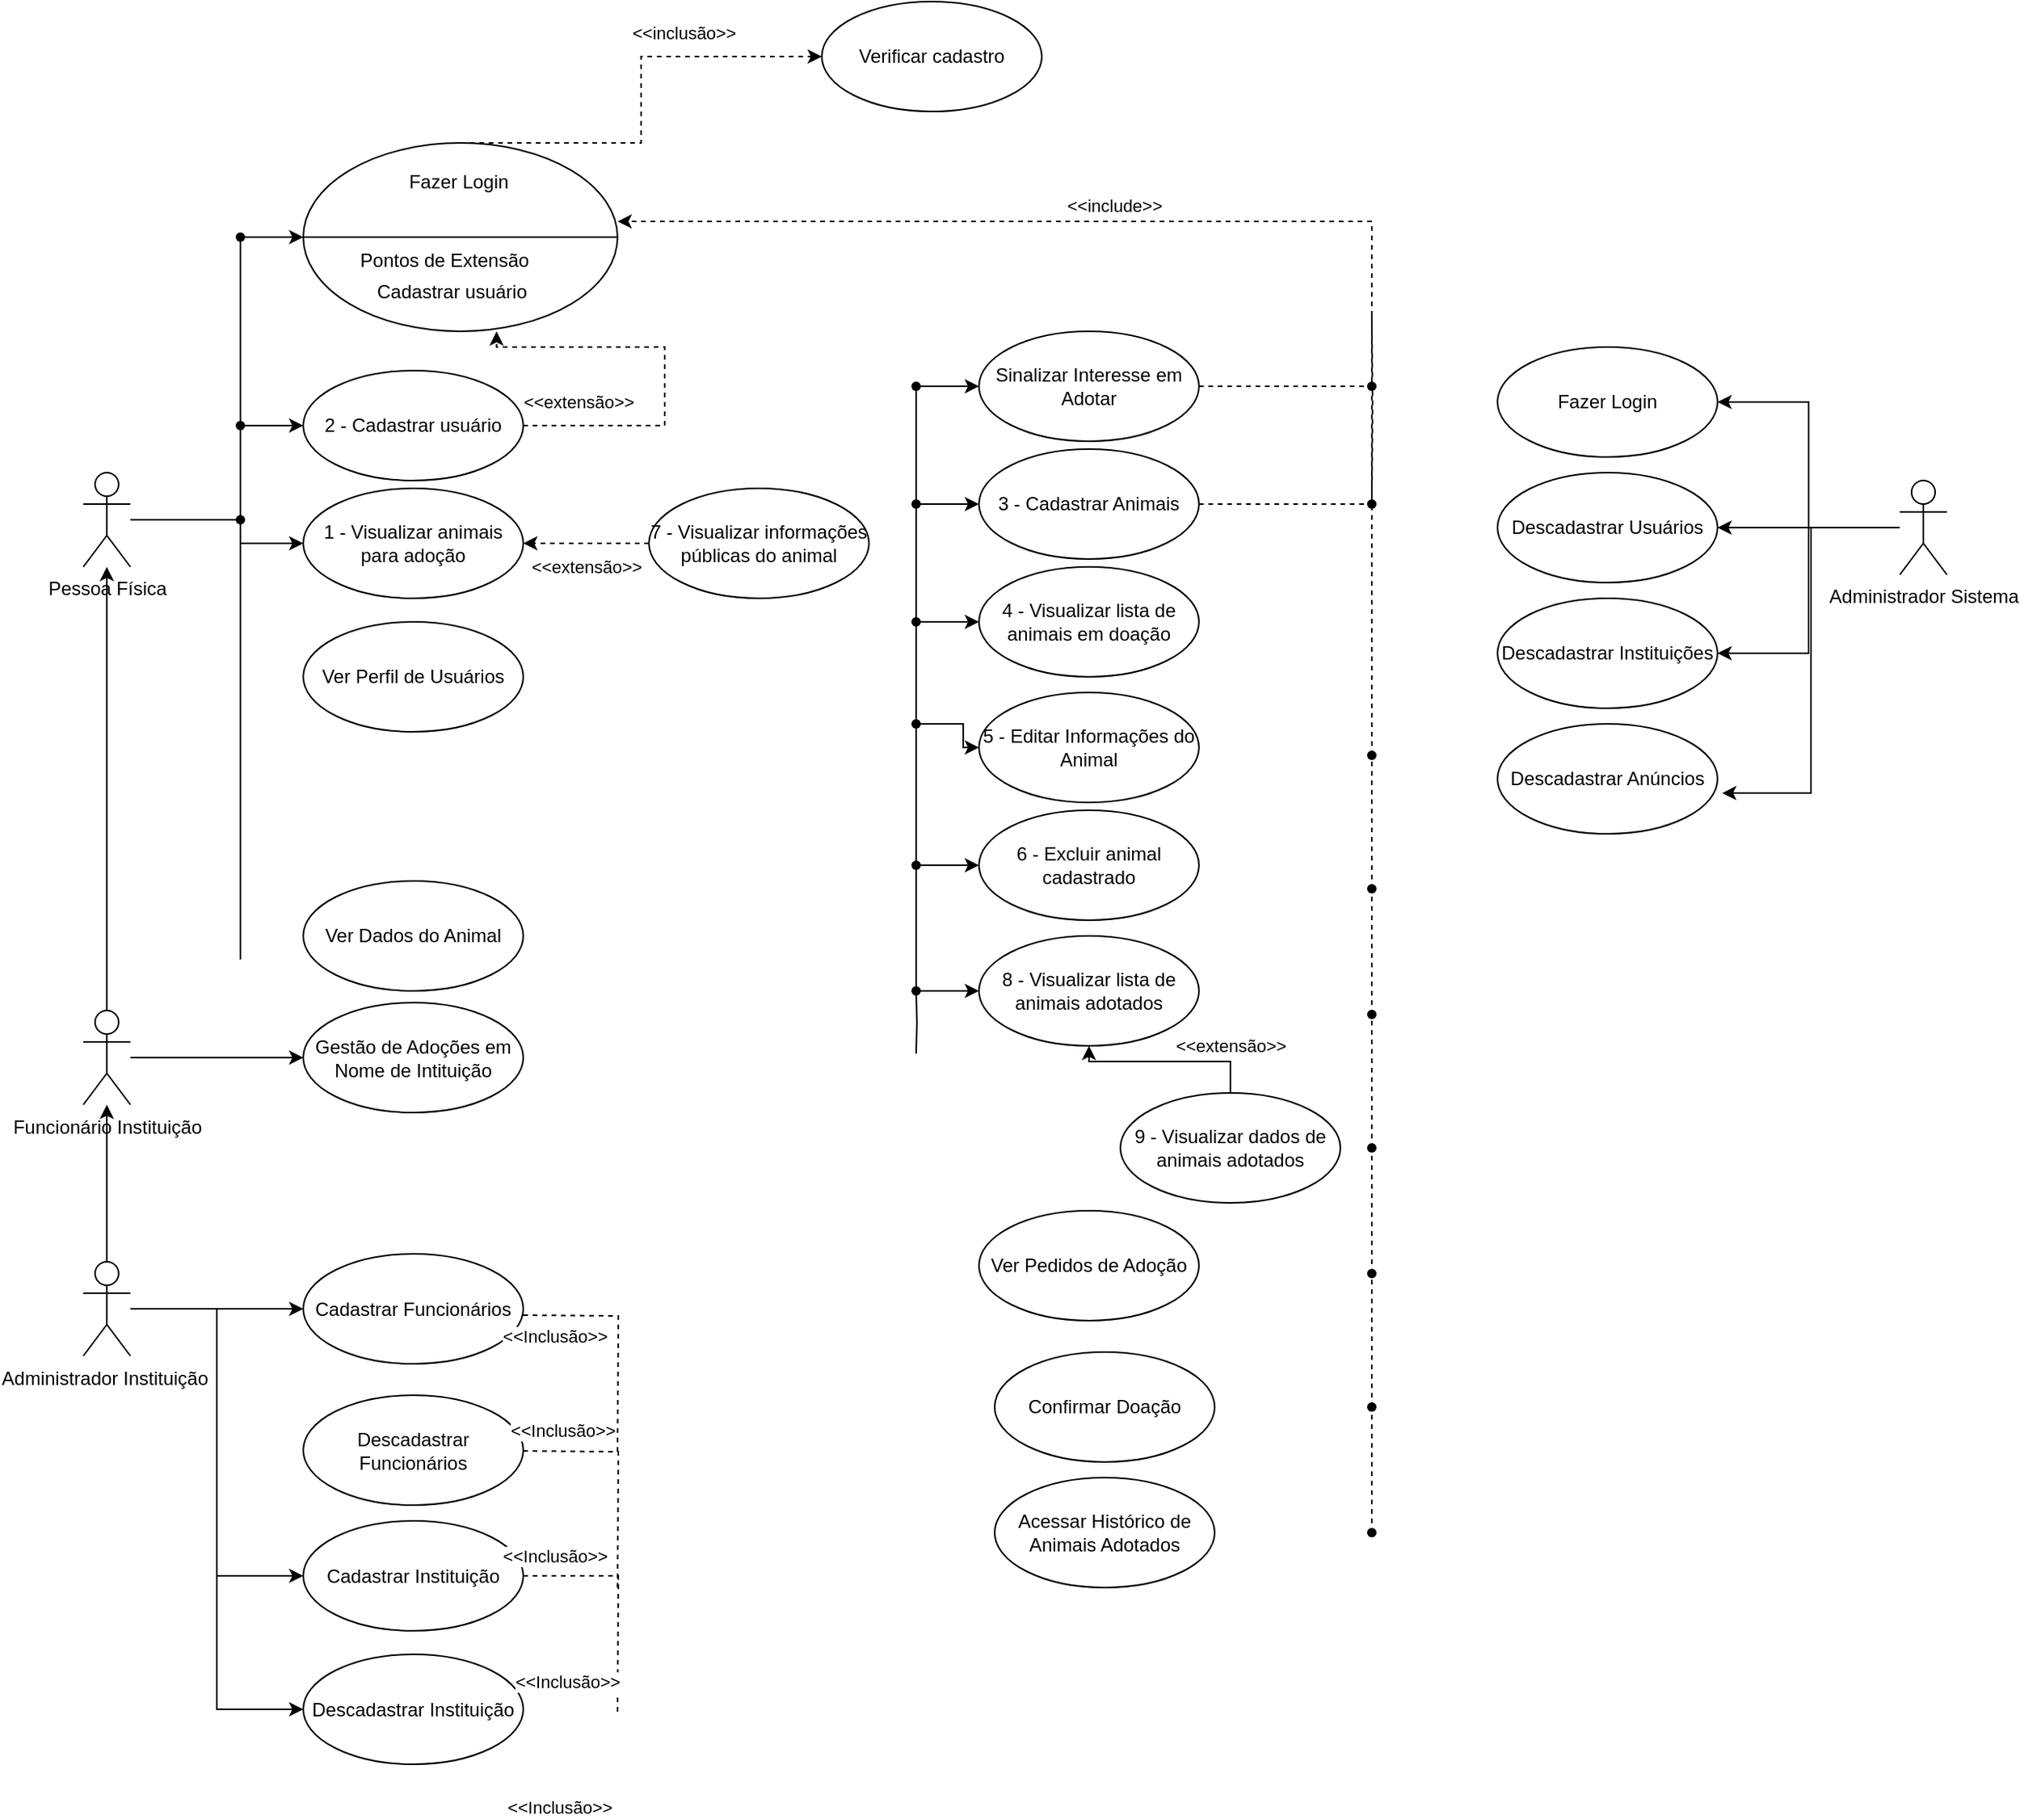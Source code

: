 <mxfile version="26.0.9">
  <diagram id="qbLD6MvRRH6Uopje16A_" name="Página-1">
    <mxGraphModel dx="1816" dy="610" grid="1" gridSize="10" guides="1" tooltips="1" connect="1" arrows="1" fold="1" page="1" pageScale="1" pageWidth="827" pageHeight="1169" math="0" shadow="0">
      <root>
        <mxCell id="0" />
        <mxCell id="1" parent="0" />
        <mxCell id="TkH7JoGV0AdNbmE_lgI3-66" style="edgeStyle=orthogonalEdgeStyle;shape=connector;rounded=0;orthogonalLoop=1;jettySize=auto;html=1;strokeColor=default;align=center;verticalAlign=middle;fontFamily=Helvetica;fontSize=11;fontColor=default;labelBackgroundColor=default;startFill=0;endArrow=none;" edge="1" parent="1" source="rOPLHnwD_URoB-REVG2p-1" target="TkH7JoGV0AdNbmE_lgI3-64">
          <mxGeometry relative="1" as="geometry" />
        </mxCell>
        <mxCell id="rOPLHnwD_URoB-REVG2p-1" value="Pessoa Física" style="shape=umlActor;verticalLabelPosition=bottom;verticalAlign=top;html=1;outlineConnect=0;" parent="1" vertex="1">
          <mxGeometry x="-740" y="370" width="30" height="60" as="geometry" />
        </mxCell>
        <mxCell id="7wxGvuVYTr6EBIdT9nSd-26" style="edgeStyle=elbowEdgeStyle;shape=connector;rounded=0;orthogonalLoop=1;jettySize=auto;html=1;entryX=0;entryY=0.5;entryDx=0;entryDy=0;strokeColor=default;align=center;verticalAlign=middle;fontFamily=Helvetica;fontSize=11;fontColor=default;labelBackgroundColor=default;endArrow=classic;" parent="1" source="rOPLHnwD_URoB-REVG2p-2" target="rOPLHnwD_URoB-REVG2p-10" edge="1">
          <mxGeometry relative="1" as="geometry" />
        </mxCell>
        <mxCell id="7wxGvuVYTr6EBIdT9nSd-28" style="edgeStyle=elbowEdgeStyle;shape=connector;rounded=0;orthogonalLoop=1;jettySize=auto;html=1;entryX=0;entryY=0.5;entryDx=0;entryDy=0;strokeColor=default;align=center;verticalAlign=middle;fontFamily=Helvetica;fontSize=11;fontColor=default;labelBackgroundColor=default;endArrow=classic;" parent="1" source="rOPLHnwD_URoB-REVG2p-2" target="YUd78-qt3cvMNxqhrN3Y-2" edge="1">
          <mxGeometry relative="1" as="geometry" />
        </mxCell>
        <mxCell id="rVwNM4F-mVbBJ1kniwlA-4" style="edgeStyle=elbowEdgeStyle;shape=connector;rounded=0;orthogonalLoop=1;jettySize=auto;html=1;strokeColor=default;align=center;verticalAlign=middle;fontFamily=Helvetica;fontSize=11;fontColor=default;labelBackgroundColor=default;endArrow=classic;" parent="1" source="rOPLHnwD_URoB-REVG2p-2" target="YUd78-qt3cvMNxqhrN3Y-14" edge="1">
          <mxGeometry relative="1" as="geometry">
            <mxPoint x="-725" y="932.5" as="targetPoint" />
          </mxGeometry>
        </mxCell>
        <mxCell id="AyOX7MXyfKB8XxfsNNWV-62" style="edgeStyle=orthogonalEdgeStyle;rounded=0;orthogonalLoop=1;jettySize=auto;html=1;entryX=0;entryY=0.5;entryDx=0;entryDy=0;" parent="1" source="rOPLHnwD_URoB-REVG2p-2" target="AyOX7MXyfKB8XxfsNNWV-59" edge="1">
          <mxGeometry relative="1" as="geometry" />
        </mxCell>
        <mxCell id="rOPLHnwD_URoB-REVG2p-2" value="Administrador Instituição&amp;nbsp;" style="shape=umlActor;verticalLabelPosition=bottom;verticalAlign=top;html=1;outlineConnect=0;" parent="1" vertex="1">
          <mxGeometry x="-740" y="872.5" width="30" height="60" as="geometry" />
        </mxCell>
        <mxCell id="rOPLHnwD_URoB-REVG2p-7" value="6 - Excluir animal cadastrado" style="ellipse;whiteSpace=wrap;html=1;" parent="1" vertex="1">
          <mxGeometry x="-170" y="585" width="140" height="70" as="geometry" />
        </mxCell>
        <mxCell id="rOPLHnwD_URoB-REVG2p-10" value="Cadastrar Funcionários" style="ellipse;whiteSpace=wrap;html=1;" parent="1" vertex="1">
          <mxGeometry x="-600" y="867.5" width="140" height="70" as="geometry" />
        </mxCell>
        <mxCell id="rVwNM4F-mVbBJ1kniwlA-2" style="edgeStyle=elbowEdgeStyle;rounded=0;orthogonalLoop=1;jettySize=auto;html=1;entryX=1;entryY=0.5;entryDx=0;entryDy=0;" parent="1" source="P6qWsmmQiO2mp8JgbSfQ-1" target="7wxGvuVYTr6EBIdT9nSd-46" edge="1">
          <mxGeometry relative="1" as="geometry" />
        </mxCell>
        <mxCell id="i5wAThZhhyQFp4QzfbUr-2" style="edgeStyle=elbowEdgeStyle;rounded=0;orthogonalLoop=1;jettySize=auto;html=1;entryX=1;entryY=0.5;entryDx=0;entryDy=0;" parent="1" source="P6qWsmmQiO2mp8JgbSfQ-1" target="i5wAThZhhyQFp4QzfbUr-1" edge="1">
          <mxGeometry relative="1" as="geometry" />
        </mxCell>
        <mxCell id="AyOX7MXyfKB8XxfsNNWV-71" style="edgeStyle=orthogonalEdgeStyle;rounded=0;orthogonalLoop=1;jettySize=auto;html=1;entryX=1;entryY=0.5;entryDx=0;entryDy=0;" parent="1" source="P6qWsmmQiO2mp8JgbSfQ-1" target="AyOX7MXyfKB8XxfsNNWV-70" edge="1">
          <mxGeometry relative="1" as="geometry" />
        </mxCell>
        <mxCell id="P6qWsmmQiO2mp8JgbSfQ-1" value="Administrador Sistema" style="shape=umlActor;verticalLabelPosition=bottom;verticalAlign=top;html=1;outlineConnect=0;" parent="1" vertex="1">
          <mxGeometry x="416" y="375" width="30" height="60" as="geometry" />
        </mxCell>
        <mxCell id="i_rfr3HUf5G_Olj2bq2U-1" style="edgeStyle=orthogonalEdgeStyle;rounded=0;orthogonalLoop=1;jettySize=auto;html=1;exitX=1;exitY=0.5;exitDx=0;exitDy=0;endArrow=none;startFill=0;dashed=1;" parent="1" source="YUd78-qt3cvMNxqhrN3Y-2" edge="1">
          <mxGeometry relative="1" as="geometry">
            <mxPoint x="-400" y="1160" as="targetPoint" />
          </mxGeometry>
        </mxCell>
        <mxCell id="YUd78-qt3cvMNxqhrN3Y-2" value="Cadastrar Instituição" style="ellipse;whiteSpace=wrap;html=1;" parent="1" vertex="1">
          <mxGeometry x="-600" y="1037.5" width="140" height="70" as="geometry" />
        </mxCell>
        <mxCell id="i_rfr3HUf5G_Olj2bq2U-28" style="edgeStyle=orthogonalEdgeStyle;rounded=0;orthogonalLoop=1;jettySize=auto;html=1;entryX=0;entryY=0.5;entryDx=0;entryDy=0;" parent="1" source="YUd78-qt3cvMNxqhrN3Y-14" target="i_rfr3HUf5G_Olj2bq2U-26" edge="1">
          <mxGeometry relative="1" as="geometry" />
        </mxCell>
        <mxCell id="YUd78-qt3cvMNxqhrN3Y-14" value="Funcionário Instituição" style="shape=umlActor;verticalLabelPosition=bottom;verticalAlign=top;html=1;outlineConnect=0;" parent="1" vertex="1">
          <mxGeometry x="-740" y="712.5" width="30" height="60" as="geometry" />
        </mxCell>
        <mxCell id="YUd78-qt3cvMNxqhrN3Y-24" value="1 - Visualizar animais para adoção" style="ellipse;whiteSpace=wrap;html=1;" parent="1" vertex="1">
          <mxGeometry x="-600" y="380" width="140" height="70" as="geometry" />
        </mxCell>
        <mxCell id="YUd78-qt3cvMNxqhrN3Y-28" value="Ver Dados do Animal" style="ellipse;whiteSpace=wrap;html=1;" parent="1" vertex="1">
          <mxGeometry x="-600" y="630" width="140" height="70" as="geometry" />
        </mxCell>
        <mxCell id="TkH7JoGV0AdNbmE_lgI3-100" style="edgeStyle=orthogonalEdgeStyle;shape=connector;rounded=0;orthogonalLoop=1;jettySize=auto;html=1;dashed=1;strokeColor=default;align=center;verticalAlign=middle;fontFamily=Helvetica;fontSize=11;fontColor=default;labelBackgroundColor=default;startFill=0;endArrow=none;" edge="1" parent="1" source="MLzKuQmmjod504lZbHox-21" target="TkH7JoGV0AdNbmE_lgI3-99">
          <mxGeometry relative="1" as="geometry" />
        </mxCell>
        <mxCell id="MLzKuQmmjod504lZbHox-21" value="Sinalizar Interesse em Adotar" style="ellipse;whiteSpace=wrap;html=1;" parent="1" vertex="1">
          <mxGeometry x="-170" y="280" width="140" height="70" as="geometry" />
        </mxCell>
        <mxCell id="MLzKuQmmjod504lZbHox-24" value="Ver Pedidos de Adoção" style="ellipse;whiteSpace=wrap;html=1;" parent="1" vertex="1">
          <mxGeometry x="-170" y="840" width="140" height="70" as="geometry" />
        </mxCell>
        <mxCell id="MLzKuQmmjod504lZbHox-26" value="Confirmar Doação" style="ellipse;whiteSpace=wrap;html=1;" parent="1" vertex="1">
          <mxGeometry x="-160" y="930" width="140" height="70" as="geometry" />
        </mxCell>
        <mxCell id="7wxGvuVYTr6EBIdT9nSd-1" style="edgeStyle=elbowEdgeStyle;rounded=0;orthogonalLoop=1;jettySize=auto;html=1;" parent="1" source="YUd78-qt3cvMNxqhrN3Y-14" target="rOPLHnwD_URoB-REVG2p-1" edge="1">
          <mxGeometry relative="1" as="geometry">
            <mxPoint x="-725" y="604.98" as="targetPoint" />
          </mxGeometry>
        </mxCell>
        <mxCell id="7wxGvuVYTr6EBIdT9nSd-29" value="" style="group" parent="1" vertex="1" connectable="0">
          <mxGeometry x="-460" y="70" width="330" height="210" as="geometry" />
        </mxCell>
        <mxCell id="7wxGvuVYTr6EBIdT9nSd-30" value="" style="shape=ellipse;container=1;horizontal=1;horizontalStack=0;resizeParent=1;resizeParentMax=0;resizeLast=0;html=1;dashed=0;collapsible=0;" parent="7wxGvuVYTr6EBIdT9nSd-29" vertex="1">
          <mxGeometry x="-140" y="90" width="200" height="120" as="geometry" />
        </mxCell>
        <mxCell id="7wxGvuVYTr6EBIdT9nSd-31" value="Fazer Login" style="html=1;strokeColor=none;fillColor=none;align=center;verticalAlign=middle;rotatable=0;whiteSpace=wrap;" parent="7wxGvuVYTr6EBIdT9nSd-30" vertex="1">
          <mxGeometry x="9" y="10" width="180" height="30" as="geometry" />
        </mxCell>
        <mxCell id="7wxGvuVYTr6EBIdT9nSd-34" value="&lt;span style=&quot;text-align: center;&quot;&gt;Cadastrar usuário&lt;/span&gt;" style="text;html=1;align=left;verticalAlign=middle;rotatable=0;spacingLeft=25;fillColor=none;strokeColor=none;whiteSpace=wrap;" parent="7wxGvuVYTr6EBIdT9nSd-30" vertex="1">
          <mxGeometry x="20" y="80" width="180" height="30" as="geometry" />
        </mxCell>
        <mxCell id="7wxGvuVYTr6EBIdT9nSd-35" value="Verificar cadastro" style="ellipse;whiteSpace=wrap;html=1;" parent="7wxGvuVYTr6EBIdT9nSd-29" vertex="1">
          <mxGeometry x="190" width="140" height="70" as="geometry" />
        </mxCell>
        <mxCell id="7wxGvuVYTr6EBIdT9nSd-36" style="edgeStyle=elbowEdgeStyle;rounded=0;orthogonalLoop=1;jettySize=auto;html=1;entryX=0;entryY=0.5;entryDx=0;entryDy=0;dashed=1;exitX=0.5;exitY=0;exitDx=0;exitDy=0;" parent="7wxGvuVYTr6EBIdT9nSd-29" source="7wxGvuVYTr6EBIdT9nSd-30" target="7wxGvuVYTr6EBIdT9nSd-35" edge="1">
          <mxGeometry relative="1" as="geometry" />
        </mxCell>
        <mxCell id="7wxGvuVYTr6EBIdT9nSd-37" value="&lt;span style=&quot;color: rgba(0, 0, 0, 0); font-family: monospace; font-size: 0px; text-align: start; background-color: rgb(27, 29, 30);&quot;&gt;%3CmxGraphModel%3E%3Croot%3E%3CmxCell%20id%3D%220%22%2F%3E%3CmxCell%20id%3D%221%22%20parent%3D%220%22%2F%3E%3CmxCell%20id%3D%222%22%20value%3D%22%26amp%3Blt%3B%26amp%3Blt%3Binclus%C3%A3o%26amp%3Bgt%3B%26amp%3Bgt%3B%22%20style%3D%22edgeLabel%3Bhtml%3D1%3Balign%3Dcenter%3BverticalAlign%3Dmiddle%3Bresizable%3D0%3Bpoints%3D%5B%5D%3BfontFamily%3DHelvetica%3BfontSize%3D11%3BfontColor%3Ddefault%3BlabelBackgroundColor%3Ddefault%3B%22%20vertex%3D%221%22%20connectable%3D%220%22%20parent%3D%221%22%3E%3CmxGeometry%20x%3D%2275.172%22%20y%3D%22550%22%20as%3D%22geometry%22%2F%3E%3C%2FmxCell%3E%3C%2Froot%3E%3C%2FmxGraphModel%3E&lt;/span&gt;&lt;span style=&quot;color: rgba(0, 0, 0, 0); font-family: monospace; font-size: 0px; text-align: start; background-color: rgb(27, 29, 30);&quot;&gt;%3CmxGraphModel%3E%3Croot%3E%3CmxCell%20id%3D%220%22%2F%3E%3CmxCell%20id%3D%221%22%20parent%3D%220%22%2F%3E%3CmxCell%20id%3D%222%22%20value%3D%22%26amp%3Blt%3B%26amp%3Blt%3Binclus%C3%A3o%26amp%3Bgt%3B%26amp%3Bgt%3B%22%20style%3D%22edgeLabel%3Bhtml%3D1%3Balign%3Dcenter%3BverticalAlign%3Dmiddle%3Bresizable%3D0%3Bpoints%3D%5B%5D%3BfontFamily%3DHelvetica%3BfontSize%3D11%3BfontColor%3Ddefault%3BlabelBackgroundColor%3Ddefault%3B%22%20vertex%3D%221%22%20connectable%3D%220%22%20parent%3D%221%22%3E%3CmxGeometry%20x%3D%2275.172%22%20y%3D%22550%22%20as%3D%22geometry%22%2F%3E%3C%2FmxCell%3E%3C%2Froot%3E%3C%2FmxGraphModel%3E&lt;/span&gt;&amp;lt;&amp;lt;inclusão&amp;gt;&amp;gt;" style="edgeLabel;html=1;align=center;verticalAlign=middle;resizable=0;points=[];fontFamily=Helvetica;fontSize=11;fontColor=default;labelBackgroundColor=default;" parent="7wxGvuVYTr6EBIdT9nSd-36" vertex="1" connectable="0">
          <mxGeometry x="0.38" y="3" relative="1" as="geometry">
            <mxPoint y="-12" as="offset" />
          </mxGeometry>
        </mxCell>
        <mxCell id="7wxGvuVYTr6EBIdT9nSd-33" value="Pontos de Extensão" style="text;html=1;align=center;verticalAlign=middle;rotatable=0;fillColor=none;strokeColor=none;whiteSpace=wrap;" parent="7wxGvuVYTr6EBIdT9nSd-29" vertex="1">
          <mxGeometry x="-140" y="150" width="180" height="30" as="geometry" />
        </mxCell>
        <mxCell id="7wxGvuVYTr6EBIdT9nSd-32" value="" style="line;strokeWidth=1;fillColor=none;rotatable=0;labelPosition=right;points=[];portConstraint=eastwest;dashed=0;resizeWidth=1;" parent="7wxGvuVYTr6EBIdT9nSd-29" vertex="1">
          <mxGeometry x="-140" y="145" width="200" height="10" as="geometry" />
        </mxCell>
        <mxCell id="TkH7JoGV0AdNbmE_lgI3-92" value="" style="shape=waypoint;sketch=0;fillStyle=solid;size=6;pointerEvents=1;points=[];fillColor=none;resizable=0;rotatable=0;perimeter=centerPerimeter;snapToPoint=1;fontFamily=Helvetica;fontSize=11;fontColor=default;labelBackgroundColor=default;" vertex="1" parent="7wxGvuVYTr6EBIdT9nSd-29">
          <mxGeometry x="240" y="235" width="20" height="20" as="geometry" />
        </mxCell>
        <mxCell id="7wxGvuVYTr6EBIdT9nSd-46" value="Descadastrar Instituições" style="ellipse;whiteSpace=wrap;html=1;" parent="1" vertex="1">
          <mxGeometry x="160" y="450" width="140" height="70" as="geometry" />
        </mxCell>
        <mxCell id="7wxGvuVYTr6EBIdT9nSd-47" value="Descadastrar Anúncios" style="ellipse;whiteSpace=wrap;html=1;" parent="1" vertex="1">
          <mxGeometry x="160" y="530" width="140" height="70" as="geometry" />
        </mxCell>
        <mxCell id="rVwNM4F-mVbBJ1kniwlA-3" style="edgeStyle=elbowEdgeStyle;shape=connector;rounded=0;orthogonalLoop=1;jettySize=auto;html=1;entryX=1.021;entryY=0.629;entryDx=0;entryDy=0;entryPerimeter=0;strokeColor=default;align=center;verticalAlign=middle;fontFamily=Helvetica;fontSize=11;fontColor=default;labelBackgroundColor=default;endArrow=classic;" parent="1" source="P6qWsmmQiO2mp8JgbSfQ-1" target="7wxGvuVYTr6EBIdT9nSd-47" edge="1">
          <mxGeometry relative="1" as="geometry" />
        </mxCell>
        <mxCell id="rVwNM4F-mVbBJ1kniwlA-5" value="5 - Editar Informações do Animal" style="ellipse;whiteSpace=wrap;html=1;" parent="1" vertex="1">
          <mxGeometry x="-170" y="510" width="140" height="70" as="geometry" />
        </mxCell>
        <mxCell id="rVwNM4F-mVbBJ1kniwlA-10" value="Acessar Histórico de Animais Adotados" style="ellipse;whiteSpace=wrap;html=1;" parent="1" vertex="1">
          <mxGeometry x="-160" y="1010" width="140" height="70" as="geometry" />
        </mxCell>
        <mxCell id="BOJSPCau6T7kpalBUKvI-1" value="8 - Visualizar lista de animais adotados" style="ellipse;whiteSpace=wrap;html=1;" parent="1" vertex="1">
          <mxGeometry x="-170" y="665" width="140" height="70" as="geometry" />
        </mxCell>
        <mxCell id="BOJSPCau6T7kpalBUKvI-5" value="4 - Visualizar lista de animais em doação" style="ellipse;whiteSpace=wrap;html=1;" parent="1" vertex="1">
          <mxGeometry x="-170" y="430" width="140" height="70" as="geometry" />
        </mxCell>
        <mxCell id="i5wAThZhhyQFp4QzfbUr-1" value="Fazer Login" style="ellipse;whiteSpace=wrap;html=1;" parent="1" vertex="1">
          <mxGeometry x="160" y="290" width="140" height="70" as="geometry" />
        </mxCell>
        <mxCell id="TkH7JoGV0AdNbmE_lgI3-46" style="rounded=0;orthogonalLoop=1;jettySize=auto;html=1;endArrow=none;startFill=0;dashed=1;exitX=1;exitY=0.5;exitDx=0;exitDy=0;" edge="1" parent="1" source="AyOX7MXyfKB8XxfsNNWV-8" target="TkH7JoGV0AdNbmE_lgI3-38">
          <mxGeometry relative="1" as="geometry">
            <mxPoint x="60" y="330" as="targetPoint" />
          </mxGeometry>
        </mxCell>
        <mxCell id="AyOX7MXyfKB8XxfsNNWV-8" value="3 - Cadastrar Animais" style="ellipse;whiteSpace=wrap;html=1;" parent="1" vertex="1">
          <mxGeometry x="-170" y="355" width="140" height="70" as="geometry" />
        </mxCell>
        <mxCell id="AyOX7MXyfKB8XxfsNNWV-15" value="Descadastrar Funcionários" style="ellipse;whiteSpace=wrap;html=1;" parent="1" vertex="1">
          <mxGeometry x="-600" y="957.5" width="140" height="70" as="geometry" />
        </mxCell>
        <mxCell id="AyOX7MXyfKB8XxfsNNWV-59" value="Descadastrar Instituição" style="ellipse;whiteSpace=wrap;html=1;" parent="1" vertex="1">
          <mxGeometry x="-600" y="1122.5" width="140" height="70" as="geometry" />
        </mxCell>
        <mxCell id="AyOX7MXyfKB8XxfsNNWV-70" value="Descadastrar Usuários" style="ellipse;whiteSpace=wrap;html=1;" parent="1" vertex="1">
          <mxGeometry x="160" y="370" width="140" height="70" as="geometry" />
        </mxCell>
        <mxCell id="7ZoHa-3I88aDzifNzwIX-3" style="edgeStyle=orthogonalEdgeStyle;rounded=0;orthogonalLoop=1;jettySize=auto;html=1;entryX=0.615;entryY=1;entryDx=0;entryDy=0;dashed=1;entryPerimeter=0;" parent="1" source="7ZoHa-3I88aDzifNzwIX-1" target="7wxGvuVYTr6EBIdT9nSd-30" edge="1">
          <mxGeometry relative="1" as="geometry">
            <Array as="points">
              <mxPoint x="-370" y="340" />
              <mxPoint x="-370" y="290" />
              <mxPoint x="-477" y="290" />
            </Array>
          </mxGeometry>
        </mxCell>
        <mxCell id="7ZoHa-3I88aDzifNzwIX-5" value="&amp;lt;&amp;lt;extensão&amp;gt;&amp;gt;" style="edgeLabel;html=1;align=center;verticalAlign=middle;resizable=0;points=[];" parent="7ZoHa-3I88aDzifNzwIX-3" vertex="1" connectable="0">
          <mxGeometry x="-0.536" y="-2" relative="1" as="geometry">
            <mxPoint x="-25" y="-17" as="offset" />
          </mxGeometry>
        </mxCell>
        <mxCell id="7ZoHa-3I88aDzifNzwIX-1" value="2 - Cadastrar usuário" style="ellipse;whiteSpace=wrap;html=1;" parent="1" vertex="1">
          <mxGeometry x="-600" y="305" width="140" height="70" as="geometry" />
        </mxCell>
        <mxCell id="7ZoHa-3I88aDzifNzwIX-17" value="Ver Perfil de Usuários" style="ellipse;whiteSpace=wrap;html=1;" parent="1" vertex="1">
          <mxGeometry x="-600" y="465" width="140" height="70" as="geometry" />
        </mxCell>
        <mxCell id="i_rfr3HUf5G_Olj2bq2U-2" style="edgeStyle=orthogonalEdgeStyle;rounded=0;orthogonalLoop=1;jettySize=auto;html=1;exitX=1;exitY=0.5;exitDx=0;exitDy=0;endArrow=none;startFill=0;dashed=1;" parent="1" edge="1">
          <mxGeometry relative="1" as="geometry">
            <mxPoint x="-400" y="1080" as="targetPoint" />
            <mxPoint x="-460" y="993" as="sourcePoint" />
          </mxGeometry>
        </mxCell>
        <mxCell id="i_rfr3HUf5G_Olj2bq2U-3" style="edgeStyle=orthogonalEdgeStyle;rounded=0;orthogonalLoop=1;jettySize=auto;html=1;exitX=1;exitY=0.5;exitDx=0;exitDy=0;endArrow=none;startFill=0;dashed=1;" parent="1" edge="1">
          <mxGeometry relative="1" as="geometry">
            <mxPoint x="-400" y="993.5" as="targetPoint" />
            <mxPoint x="-460" y="906.5" as="sourcePoint" />
          </mxGeometry>
        </mxCell>
        <mxCell id="i_rfr3HUf5G_Olj2bq2U-7" value="&amp;lt;&amp;lt;Inclusão&amp;gt;&amp;gt;" style="edgeLabel;html=1;align=center;verticalAlign=middle;resizable=0;points=[];" parent="1" vertex="1" connectable="0">
          <mxGeometry x="-440" y="920" as="geometry" />
        </mxCell>
        <mxCell id="i_rfr3HUf5G_Olj2bq2U-8" value="&amp;lt;&amp;lt;Inclusão&amp;gt;&amp;gt;" style="edgeLabel;html=1;align=center;verticalAlign=middle;resizable=0;points=[];" parent="1" vertex="1" connectable="0">
          <mxGeometry x="-435" y="980" as="geometry" />
        </mxCell>
        <mxCell id="i_rfr3HUf5G_Olj2bq2U-9" value="&amp;lt;&amp;lt;Inclusão&amp;gt;&amp;gt;" style="edgeLabel;html=1;align=center;verticalAlign=middle;resizable=0;points=[];" parent="1" vertex="1" connectable="0">
          <mxGeometry x="-440" y="1060" as="geometry" />
        </mxCell>
        <mxCell id="i_rfr3HUf5G_Olj2bq2U-10" value="&amp;lt;&amp;lt;Inclusão&amp;gt;&amp;gt;" style="edgeLabel;html=1;align=center;verticalAlign=middle;resizable=0;points=[];" parent="1" vertex="1" connectable="0">
          <mxGeometry x="-437.5" y="1220" as="geometry" />
        </mxCell>
        <mxCell id="i_rfr3HUf5G_Olj2bq2U-11" value="&amp;lt;&amp;lt;Inclusão&amp;gt;&amp;gt;" style="edgeLabel;html=1;align=center;verticalAlign=middle;resizable=0;points=[];" parent="1" vertex="1" connectable="0">
          <mxGeometry x="-432.5" y="1140" as="geometry" />
        </mxCell>
        <mxCell id="i_rfr3HUf5G_Olj2bq2U-26" value="Gestão de Adoções em Nome de Intituição" style="ellipse;whiteSpace=wrap;html=1;" parent="1" vertex="1">
          <mxGeometry x="-600" y="707.5" width="140" height="70" as="geometry" />
        </mxCell>
        <mxCell id="TkH7JoGV0AdNbmE_lgI3-49" style="edgeStyle=orthogonalEdgeStyle;rounded=0;orthogonalLoop=1;jettySize=auto;html=1;dashed=1;endArrow=none;startFill=0;" edge="1" parent="1" source="TkH7JoGV0AdNbmE_lgI3-30" target="TkH7JoGV0AdNbmE_lgI3-31">
          <mxGeometry relative="1" as="geometry" />
        </mxCell>
        <mxCell id="TkH7JoGV0AdNbmE_lgI3-30" value="" style="shape=waypoint;fillStyle=solid;size=6;pointerEvents=1;points=[];fillColor=none;resizable=0;rotatable=0;perimeter=centerPerimeter;snapToPoint=1;dashed=1;" vertex="1" parent="1">
          <mxGeometry x="70" y="1035" width="20" height="20" as="geometry" />
        </mxCell>
        <mxCell id="TkH7JoGV0AdNbmE_lgI3-50" style="edgeStyle=orthogonalEdgeStyle;rounded=0;orthogonalLoop=1;jettySize=auto;html=1;dashed=1;endArrow=none;startFill=0;" edge="1" parent="1" source="TkH7JoGV0AdNbmE_lgI3-31" target="TkH7JoGV0AdNbmE_lgI3-32">
          <mxGeometry relative="1" as="geometry" />
        </mxCell>
        <mxCell id="TkH7JoGV0AdNbmE_lgI3-31" value="" style="shape=waypoint;fillStyle=solid;size=6;pointerEvents=1;points=[];fillColor=none;resizable=0;rotatable=0;perimeter=centerPerimeter;snapToPoint=1;dashed=1;" vertex="1" parent="1">
          <mxGeometry x="70" y="955" width="20" height="20" as="geometry" />
        </mxCell>
        <mxCell id="TkH7JoGV0AdNbmE_lgI3-51" style="edgeStyle=orthogonalEdgeStyle;shape=connector;rounded=0;orthogonalLoop=1;jettySize=auto;html=1;dashed=1;strokeColor=default;align=center;verticalAlign=middle;fontFamily=Helvetica;fontSize=11;fontColor=default;labelBackgroundColor=default;startFill=0;endArrow=none;" edge="1" parent="1" source="TkH7JoGV0AdNbmE_lgI3-32" target="TkH7JoGV0AdNbmE_lgI3-33">
          <mxGeometry relative="1" as="geometry" />
        </mxCell>
        <mxCell id="TkH7JoGV0AdNbmE_lgI3-32" value="" style="shape=waypoint;fillStyle=solid;size=6;pointerEvents=1;points=[];fillColor=none;resizable=0;rotatable=0;perimeter=centerPerimeter;snapToPoint=1;dashed=1;" vertex="1" parent="1">
          <mxGeometry x="70" y="870" width="20" height="20" as="geometry" />
        </mxCell>
        <mxCell id="TkH7JoGV0AdNbmE_lgI3-53" style="edgeStyle=orthogonalEdgeStyle;shape=connector;rounded=0;orthogonalLoop=1;jettySize=auto;html=1;dashed=1;strokeColor=default;align=center;verticalAlign=middle;fontFamily=Helvetica;fontSize=11;fontColor=default;labelBackgroundColor=default;startFill=0;endArrow=none;" edge="1" parent="1" source="TkH7JoGV0AdNbmE_lgI3-33" target="TkH7JoGV0AdNbmE_lgI3-34">
          <mxGeometry relative="1" as="geometry" />
        </mxCell>
        <mxCell id="TkH7JoGV0AdNbmE_lgI3-33" value="" style="shape=waypoint;sketch=0;fillStyle=solid;size=6;pointerEvents=1;points=[];fillColor=none;resizable=0;rotatable=0;perimeter=centerPerimeter;snapToPoint=1;dashed=1;" vertex="1" parent="1">
          <mxGeometry x="70" y="790" width="20" height="20" as="geometry" />
        </mxCell>
        <mxCell id="TkH7JoGV0AdNbmE_lgI3-54" style="edgeStyle=orthogonalEdgeStyle;shape=connector;rounded=0;orthogonalLoop=1;jettySize=auto;html=1;dashed=1;strokeColor=default;align=center;verticalAlign=middle;fontFamily=Helvetica;fontSize=11;fontColor=default;labelBackgroundColor=default;startFill=0;endArrow=none;" edge="1" parent="1" source="TkH7JoGV0AdNbmE_lgI3-34" target="TkH7JoGV0AdNbmE_lgI3-35">
          <mxGeometry relative="1" as="geometry" />
        </mxCell>
        <mxCell id="TkH7JoGV0AdNbmE_lgI3-34" value="" style="shape=waypoint;sketch=0;fillStyle=solid;size=6;pointerEvents=1;points=[];fillColor=none;resizable=0;rotatable=0;perimeter=centerPerimeter;snapToPoint=1;" vertex="1" parent="1">
          <mxGeometry x="70" y="705" width="20" height="20" as="geometry" />
        </mxCell>
        <mxCell id="TkH7JoGV0AdNbmE_lgI3-55" style="edgeStyle=orthogonalEdgeStyle;shape=connector;rounded=0;orthogonalLoop=1;jettySize=auto;html=1;dashed=1;strokeColor=default;align=center;verticalAlign=middle;fontFamily=Helvetica;fontSize=11;fontColor=default;labelBackgroundColor=default;startFill=0;endArrow=none;" edge="1" parent="1" source="TkH7JoGV0AdNbmE_lgI3-35" target="TkH7JoGV0AdNbmE_lgI3-36">
          <mxGeometry relative="1" as="geometry" />
        </mxCell>
        <mxCell id="TkH7JoGV0AdNbmE_lgI3-35" value="" style="shape=waypoint;sketch=0;fillStyle=solid;size=6;pointerEvents=1;points=[];fillColor=none;resizable=0;rotatable=0;perimeter=centerPerimeter;snapToPoint=1;" vertex="1" parent="1">
          <mxGeometry x="70" y="625" width="20" height="20" as="geometry" />
        </mxCell>
        <mxCell id="TkH7JoGV0AdNbmE_lgI3-56" style="edgeStyle=orthogonalEdgeStyle;shape=connector;rounded=0;orthogonalLoop=1;jettySize=auto;html=1;dashed=1;strokeColor=default;align=center;verticalAlign=middle;fontFamily=Helvetica;fontSize=11;fontColor=default;labelBackgroundColor=default;startFill=0;endArrow=none;" edge="1" parent="1" source="TkH7JoGV0AdNbmE_lgI3-38">
          <mxGeometry relative="1" as="geometry">
            <mxPoint x="80" y="270" as="targetPoint" />
          </mxGeometry>
        </mxCell>
        <mxCell id="TkH7JoGV0AdNbmE_lgI3-36" value="" style="shape=waypoint;sketch=0;fillStyle=solid;size=6;pointerEvents=1;points=[];fillColor=none;resizable=0;rotatable=0;perimeter=centerPerimeter;snapToPoint=1;" vertex="1" parent="1">
          <mxGeometry x="70" y="540" width="20" height="20" as="geometry" />
        </mxCell>
        <mxCell id="TkH7JoGV0AdNbmE_lgI3-57" style="edgeStyle=orthogonalEdgeStyle;shape=connector;rounded=0;orthogonalLoop=1;jettySize=auto;html=1;dashed=1;strokeColor=default;align=center;verticalAlign=middle;fontFamily=Helvetica;fontSize=11;fontColor=default;labelBackgroundColor=default;startFill=0;endArrow=none;" edge="1" parent="1" target="TkH7JoGV0AdNbmE_lgI3-38">
          <mxGeometry relative="1" as="geometry">
            <mxPoint x="80" y="270" as="sourcePoint" />
          </mxGeometry>
        </mxCell>
        <mxCell id="TkH7JoGV0AdNbmE_lgI3-58" style="edgeStyle=orthogonalEdgeStyle;shape=connector;rounded=0;orthogonalLoop=1;jettySize=auto;html=1;entryX=1;entryY=0.417;entryDx=0;entryDy=0;entryPerimeter=0;dashed=1;strokeColor=default;align=center;verticalAlign=middle;fontFamily=Helvetica;fontSize=11;fontColor=default;labelBackgroundColor=default;startFill=0;endArrow=classic;endFill=1;" edge="1" parent="1" source="TkH7JoGV0AdNbmE_lgI3-38" target="7wxGvuVYTr6EBIdT9nSd-30">
          <mxGeometry relative="1" as="geometry">
            <Array as="points">
              <mxPoint x="80" y="210" />
            </Array>
          </mxGeometry>
        </mxCell>
        <mxCell id="TkH7JoGV0AdNbmE_lgI3-67" value="&amp;lt;&amp;lt;include&amp;gt;&amp;gt;" style="edgeLabel;html=1;align=center;verticalAlign=middle;resizable=0;points=[];fontFamily=Helvetica;fontSize=11;fontColor=default;labelBackgroundColor=default;" vertex="1" connectable="0" parent="TkH7JoGV0AdNbmE_lgI3-58">
          <mxGeometry x="0.043" y="1" relative="1" as="geometry">
            <mxPoint y="-11" as="offset" />
          </mxGeometry>
        </mxCell>
        <mxCell id="TkH7JoGV0AdNbmE_lgI3-60" value="" style="endArrow=none;html=1;rounded=0;strokeColor=default;align=center;verticalAlign=middle;fontFamily=Helvetica;fontSize=11;fontColor=default;labelBackgroundColor=default;" edge="1" parent="1" source="TkH7JoGV0AdNbmE_lgI3-69" target="TkH7JoGV0AdNbmE_lgI3-61">
          <mxGeometry width="50" height="50" relative="1" as="geometry">
            <mxPoint x="-640" y="680" as="sourcePoint" />
            <mxPoint x="-640" y="220" as="targetPoint" />
          </mxGeometry>
        </mxCell>
        <mxCell id="TkH7JoGV0AdNbmE_lgI3-61" value="" style="shape=waypoint;sketch=0;fillStyle=solid;size=6;pointerEvents=1;points=[];fillColor=none;resizable=0;rotatable=0;perimeter=centerPerimeter;snapToPoint=1;fontFamily=Helvetica;fontSize=11;fontColor=default;labelBackgroundColor=default;" vertex="1" parent="1">
          <mxGeometry x="-650" y="210" width="20" height="20" as="geometry" />
        </mxCell>
        <mxCell id="TkH7JoGV0AdNbmE_lgI3-62" style="edgeStyle=orthogonalEdgeStyle;rounded=0;orthogonalLoop=1;jettySize=auto;html=1;entryX=0.3;entryY=0.75;entryDx=0;entryDy=0;entryPerimeter=0;strokeColor=default;align=center;verticalAlign=middle;fontFamily=Helvetica;fontSize=11;fontColor=default;labelBackgroundColor=default;startFill=1;endArrow=none;startArrow=classic;" edge="1" parent="1" source="7wxGvuVYTr6EBIdT9nSd-30" target="TkH7JoGV0AdNbmE_lgI3-61">
          <mxGeometry relative="1" as="geometry" />
        </mxCell>
        <mxCell id="TkH7JoGV0AdNbmE_lgI3-63" value="" style="endArrow=none;html=1;rounded=0;strokeColor=default;align=center;verticalAlign=middle;fontFamily=Helvetica;fontSize=11;fontColor=default;labelBackgroundColor=default;" edge="1" parent="1" target="TkH7JoGV0AdNbmE_lgI3-64">
          <mxGeometry width="50" height="50" relative="1" as="geometry">
            <mxPoint x="-640" y="680" as="sourcePoint" />
            <mxPoint x="-640" y="220" as="targetPoint" />
          </mxGeometry>
        </mxCell>
        <mxCell id="TkH7JoGV0AdNbmE_lgI3-64" value="" style="shape=waypoint;sketch=0;fillStyle=solid;size=6;pointerEvents=1;points=[];fillColor=none;resizable=0;rotatable=0;perimeter=centerPerimeter;snapToPoint=1;fontFamily=Helvetica;fontSize=11;fontColor=default;labelBackgroundColor=default;" vertex="1" parent="1">
          <mxGeometry x="-650" y="390" width="20" height="20" as="geometry" />
        </mxCell>
        <mxCell id="TkH7JoGV0AdNbmE_lgI3-68" value="" style="endArrow=none;html=1;rounded=0;strokeColor=default;align=center;verticalAlign=middle;fontFamily=Helvetica;fontSize=11;fontColor=default;labelBackgroundColor=default;" edge="1" parent="1" source="TkH7JoGV0AdNbmE_lgI3-64" target="TkH7JoGV0AdNbmE_lgI3-69">
          <mxGeometry width="50" height="50" relative="1" as="geometry">
            <mxPoint x="-640" y="400" as="sourcePoint" />
            <mxPoint x="-640" y="220" as="targetPoint" />
          </mxGeometry>
        </mxCell>
        <mxCell id="TkH7JoGV0AdNbmE_lgI3-70" style="edgeStyle=orthogonalEdgeStyle;shape=connector;rounded=0;orthogonalLoop=1;jettySize=auto;html=1;entryX=0;entryY=0.5;entryDx=0;entryDy=0;strokeColor=default;align=center;verticalAlign=middle;fontFamily=Helvetica;fontSize=11;fontColor=default;labelBackgroundColor=default;startFill=0;endArrow=classic;startArrow=none;endFill=1;" edge="1" parent="1" source="TkH7JoGV0AdNbmE_lgI3-69" target="7ZoHa-3I88aDzifNzwIX-1">
          <mxGeometry relative="1" as="geometry" />
        </mxCell>
        <mxCell id="TkH7JoGV0AdNbmE_lgI3-69" value="" style="shape=waypoint;sketch=0;fillStyle=solid;size=6;pointerEvents=1;points=[];fillColor=none;resizable=0;rotatable=0;perimeter=centerPerimeter;snapToPoint=1;fontFamily=Helvetica;fontSize=11;fontColor=default;labelBackgroundColor=default;" vertex="1" parent="1">
          <mxGeometry x="-650" y="330" width="20" height="20" as="geometry" />
        </mxCell>
        <mxCell id="TkH7JoGV0AdNbmE_lgI3-78" style="edgeStyle=orthogonalEdgeStyle;shape=connector;rounded=0;orthogonalLoop=1;jettySize=auto;html=1;entryX=0;entryY=0.5;entryDx=0;entryDy=0;strokeColor=default;align=center;verticalAlign=middle;fontFamily=Helvetica;fontSize=11;fontColor=default;labelBackgroundColor=default;startFill=0;endArrow=classic;startArrow=none;endFill=1;" edge="1" parent="1" source="TkH7JoGV0AdNbmE_lgI3-64" target="YUd78-qt3cvMNxqhrN3Y-24">
          <mxGeometry relative="1" as="geometry">
            <mxPoint x="-630" y="374.67" as="sourcePoint" />
            <mxPoint x="-590" y="374.67" as="targetPoint" />
            <Array as="points">
              <mxPoint x="-640" y="415" />
            </Array>
          </mxGeometry>
        </mxCell>
        <mxCell id="TkH7JoGV0AdNbmE_lgI3-94" style="edgeStyle=orthogonalEdgeStyle;shape=connector;rounded=0;orthogonalLoop=1;jettySize=auto;html=1;strokeColor=default;align=center;verticalAlign=middle;fontFamily=Helvetica;fontSize=11;fontColor=default;labelBackgroundColor=default;startFill=0;endArrow=none;" edge="1" parent="1" source="TkH7JoGV0AdNbmE_lgI3-105" target="TkH7JoGV0AdNbmE_lgI3-92">
          <mxGeometry relative="1" as="geometry">
            <mxPoint x="-210" y="740" as="sourcePoint" />
          </mxGeometry>
        </mxCell>
        <mxCell id="TkH7JoGV0AdNbmE_lgI3-87" style="edgeStyle=orthogonalEdgeStyle;shape=connector;rounded=0;orthogonalLoop=1;jettySize=auto;html=1;entryX=0;entryY=0.5;entryDx=0;entryDy=0;strokeColor=default;align=center;verticalAlign=middle;fontFamily=Helvetica;fontSize=11;fontColor=default;labelBackgroundColor=default;startFill=0;endArrow=classic;endFill=1;" edge="1" parent="1" source="TkH7JoGV0AdNbmE_lgI3-103" target="AyOX7MXyfKB8XxfsNNWV-8">
          <mxGeometry relative="1" as="geometry">
            <mxPoint x="-250" y="440" as="sourcePoint" />
            <mxPoint x="-170" y="469.66" as="targetPoint" />
          </mxGeometry>
        </mxCell>
        <mxCell id="TkH7JoGV0AdNbmE_lgI3-96" style="edgeStyle=orthogonalEdgeStyle;shape=connector;rounded=0;orthogonalLoop=1;jettySize=auto;html=1;entryX=0;entryY=0.5;entryDx=0;entryDy=0;strokeColor=default;align=center;verticalAlign=middle;fontFamily=Helvetica;fontSize=11;fontColor=default;labelBackgroundColor=default;startFill=0;endArrow=classic;endFill=1;" edge="1" parent="1" source="TkH7JoGV0AdNbmE_lgI3-92" target="MLzKuQmmjod504lZbHox-21">
          <mxGeometry relative="1" as="geometry" />
        </mxCell>
        <mxCell id="TkH7JoGV0AdNbmE_lgI3-99" value="" style="shape=waypoint;sketch=0;fillStyle=solid;size=6;pointerEvents=1;points=[];fillColor=none;resizable=0;rotatable=0;perimeter=centerPerimeter;snapToPoint=1;fontFamily=Helvetica;fontSize=11;fontColor=default;labelBackgroundColor=default;" vertex="1" parent="1">
          <mxGeometry x="70" y="305" width="20" height="20" as="geometry" />
        </mxCell>
        <mxCell id="TkH7JoGV0AdNbmE_lgI3-102" value="" style="edgeStyle=orthogonalEdgeStyle;shape=connector;rounded=0;orthogonalLoop=1;jettySize=auto;html=1;dashed=1;strokeColor=default;align=center;verticalAlign=middle;fontFamily=Helvetica;fontSize=11;fontColor=default;labelBackgroundColor=default;startFill=0;endArrow=none;" edge="1" parent="1" source="TkH7JoGV0AdNbmE_lgI3-36" target="TkH7JoGV0AdNbmE_lgI3-38">
          <mxGeometry relative="1" as="geometry">
            <mxPoint x="80" y="550" as="sourcePoint" />
            <mxPoint x="80" y="270" as="targetPoint" />
          </mxGeometry>
        </mxCell>
        <mxCell id="TkH7JoGV0AdNbmE_lgI3-38" value="" style="shape=waypoint;sketch=0;fillStyle=solid;size=6;pointerEvents=1;points=[];fillColor=none;resizable=0;rotatable=0;perimeter=centerPerimeter;snapToPoint=1;" vertex="1" parent="1">
          <mxGeometry x="70" y="380" width="20" height="20" as="geometry" />
        </mxCell>
        <mxCell id="TkH7JoGV0AdNbmE_lgI3-103" value="" style="shape=waypoint;sketch=0;fillStyle=solid;size=6;pointerEvents=1;points=[];fillColor=none;resizable=0;rotatable=0;perimeter=centerPerimeter;snapToPoint=1;fontFamily=Helvetica;fontSize=11;fontColor=default;labelBackgroundColor=default;" vertex="1" parent="1">
          <mxGeometry x="-220" y="380" width="20" height="20" as="geometry" />
        </mxCell>
        <mxCell id="TkH7JoGV0AdNbmE_lgI3-106" value="" style="edgeStyle=orthogonalEdgeStyle;shape=connector;rounded=0;orthogonalLoop=1;jettySize=auto;html=1;strokeColor=default;align=center;verticalAlign=middle;fontFamily=Helvetica;fontSize=11;fontColor=default;labelBackgroundColor=default;startFill=0;endArrow=none;" edge="1" parent="1" source="TkH7JoGV0AdNbmE_lgI3-111" target="TkH7JoGV0AdNbmE_lgI3-105">
          <mxGeometry relative="1" as="geometry">
            <mxPoint x="-210" y="740" as="sourcePoint" />
            <mxPoint x="-210" y="315" as="targetPoint" />
          </mxGeometry>
        </mxCell>
        <mxCell id="TkH7JoGV0AdNbmE_lgI3-109" style="edgeStyle=orthogonalEdgeStyle;shape=connector;rounded=0;orthogonalLoop=1;jettySize=auto;html=1;entryX=0;entryY=0.5;entryDx=0;entryDy=0;strokeColor=default;align=center;verticalAlign=middle;fontFamily=Helvetica;fontSize=11;fontColor=default;labelBackgroundColor=default;startFill=0;endArrow=classic;endFill=1;" edge="1" parent="1" source="TkH7JoGV0AdNbmE_lgI3-105" target="BOJSPCau6T7kpalBUKvI-5">
          <mxGeometry relative="1" as="geometry" />
        </mxCell>
        <mxCell id="TkH7JoGV0AdNbmE_lgI3-105" value="" style="shape=waypoint;sketch=0;fillStyle=solid;size=6;pointerEvents=1;points=[];fillColor=none;resizable=0;rotatable=0;perimeter=centerPerimeter;snapToPoint=1;fontFamily=Helvetica;fontSize=11;fontColor=default;labelBackgroundColor=default;" vertex="1" parent="1">
          <mxGeometry x="-220" y="455" width="20" height="20" as="geometry" />
        </mxCell>
        <mxCell id="TkH7JoGV0AdNbmE_lgI3-110" value="" style="edgeStyle=orthogonalEdgeStyle;shape=connector;rounded=0;orthogonalLoop=1;jettySize=auto;html=1;strokeColor=default;align=center;verticalAlign=middle;fontFamily=Helvetica;fontSize=11;fontColor=default;labelBackgroundColor=default;startFill=0;endArrow=none;" edge="1" parent="1" source="TkH7JoGV0AdNbmE_lgI3-114" target="TkH7JoGV0AdNbmE_lgI3-111">
          <mxGeometry relative="1" as="geometry">
            <mxPoint x="-210" y="740" as="sourcePoint" />
            <mxPoint x="-210" y="465" as="targetPoint" />
          </mxGeometry>
        </mxCell>
        <mxCell id="TkH7JoGV0AdNbmE_lgI3-112" style="edgeStyle=orthogonalEdgeStyle;shape=connector;rounded=0;orthogonalLoop=1;jettySize=auto;html=1;entryX=0;entryY=0.5;entryDx=0;entryDy=0;strokeColor=default;align=center;verticalAlign=middle;fontFamily=Helvetica;fontSize=11;fontColor=default;labelBackgroundColor=default;startFill=0;endArrow=classic;endFill=1;" edge="1" parent="1" source="TkH7JoGV0AdNbmE_lgI3-111" target="rVwNM4F-mVbBJ1kniwlA-5">
          <mxGeometry relative="1" as="geometry" />
        </mxCell>
        <mxCell id="TkH7JoGV0AdNbmE_lgI3-111" value="" style="shape=waypoint;sketch=0;fillStyle=solid;size=6;pointerEvents=1;points=[];fillColor=none;resizable=0;rotatable=0;perimeter=centerPerimeter;snapToPoint=1;fontFamily=Helvetica;fontSize=11;fontColor=default;labelBackgroundColor=default;" vertex="1" parent="1">
          <mxGeometry x="-220" y="520" width="20" height="20" as="geometry" />
        </mxCell>
        <mxCell id="TkH7JoGV0AdNbmE_lgI3-113" value="" style="edgeStyle=orthogonalEdgeStyle;shape=connector;rounded=0;orthogonalLoop=1;jettySize=auto;html=1;strokeColor=default;align=center;verticalAlign=middle;fontFamily=Helvetica;fontSize=11;fontColor=default;labelBackgroundColor=default;startFill=0;endArrow=none;" edge="1" parent="1" source="TkH7JoGV0AdNbmE_lgI3-121" target="TkH7JoGV0AdNbmE_lgI3-114">
          <mxGeometry relative="1" as="geometry">
            <mxPoint x="-210" y="740" as="sourcePoint" />
            <mxPoint x="-210" y="530" as="targetPoint" />
          </mxGeometry>
        </mxCell>
        <mxCell id="TkH7JoGV0AdNbmE_lgI3-115" style="edgeStyle=orthogonalEdgeStyle;shape=connector;rounded=0;orthogonalLoop=1;jettySize=auto;html=1;strokeColor=default;align=center;verticalAlign=middle;fontFamily=Helvetica;fontSize=11;fontColor=default;labelBackgroundColor=default;startFill=0;endArrow=classic;endFill=1;" edge="1" parent="1" source="TkH7JoGV0AdNbmE_lgI3-114" target="rOPLHnwD_URoB-REVG2p-7">
          <mxGeometry relative="1" as="geometry" />
        </mxCell>
        <mxCell id="TkH7JoGV0AdNbmE_lgI3-114" value="" style="shape=waypoint;sketch=0;fillStyle=solid;size=6;pointerEvents=1;points=[];fillColor=none;resizable=0;rotatable=0;perimeter=centerPerimeter;snapToPoint=1;fontFamily=Helvetica;fontSize=11;fontColor=default;labelBackgroundColor=default;" vertex="1" parent="1">
          <mxGeometry x="-220" y="610" width="20" height="20" as="geometry" />
        </mxCell>
        <mxCell id="TkH7JoGV0AdNbmE_lgI3-118" style="edgeStyle=orthogonalEdgeStyle;shape=connector;rounded=0;orthogonalLoop=1;jettySize=auto;html=1;entryX=1;entryY=0.5;entryDx=0;entryDy=0;strokeColor=default;align=center;verticalAlign=middle;fontFamily=Helvetica;fontSize=11;fontColor=default;labelBackgroundColor=default;startFill=0;endArrow=classic;endFill=1;dashed=1;" edge="1" parent="1" source="TkH7JoGV0AdNbmE_lgI3-116" target="YUd78-qt3cvMNxqhrN3Y-24">
          <mxGeometry relative="1" as="geometry" />
        </mxCell>
        <mxCell id="TkH7JoGV0AdNbmE_lgI3-119" value="&amp;lt;&amp;lt;extensão&amp;gt;&amp;gt;" style="edgeLabel;html=1;align=center;verticalAlign=middle;resizable=0;points=[];fontFamily=Helvetica;fontSize=11;fontColor=default;labelBackgroundColor=default;" vertex="1" connectable="0" parent="TkH7JoGV0AdNbmE_lgI3-118">
          <mxGeometry x="0.007" y="1" relative="1" as="geometry">
            <mxPoint y="14" as="offset" />
          </mxGeometry>
        </mxCell>
        <mxCell id="TkH7JoGV0AdNbmE_lgI3-116" value="7 - Visualizar informações públicas do animal" style="ellipse;whiteSpace=wrap;html=1;" vertex="1" parent="1">
          <mxGeometry x="-380" y="380" width="140" height="70" as="geometry" />
        </mxCell>
        <mxCell id="TkH7JoGV0AdNbmE_lgI3-120" value="" style="edgeStyle=orthogonalEdgeStyle;shape=connector;rounded=0;orthogonalLoop=1;jettySize=auto;html=1;strokeColor=default;align=center;verticalAlign=middle;fontFamily=Helvetica;fontSize=11;fontColor=default;labelBackgroundColor=default;startFill=0;endArrow=none;" edge="1" parent="1" target="TkH7JoGV0AdNbmE_lgI3-121">
          <mxGeometry relative="1" as="geometry">
            <mxPoint x="-210" y="740" as="sourcePoint" />
            <mxPoint x="-210" y="620" as="targetPoint" />
          </mxGeometry>
        </mxCell>
        <mxCell id="TkH7JoGV0AdNbmE_lgI3-122" style="edgeStyle=orthogonalEdgeStyle;shape=connector;rounded=0;orthogonalLoop=1;jettySize=auto;html=1;entryX=0;entryY=0.5;entryDx=0;entryDy=0;strokeColor=default;align=center;verticalAlign=middle;fontFamily=Helvetica;fontSize=11;fontColor=default;labelBackgroundColor=default;startFill=0;endArrow=classic;endFill=1;" edge="1" parent="1" source="TkH7JoGV0AdNbmE_lgI3-121" target="BOJSPCau6T7kpalBUKvI-1">
          <mxGeometry relative="1" as="geometry" />
        </mxCell>
        <mxCell id="TkH7JoGV0AdNbmE_lgI3-121" value="" style="shape=waypoint;sketch=0;fillStyle=solid;size=6;pointerEvents=1;points=[];fillColor=none;resizable=0;rotatable=0;perimeter=centerPerimeter;snapToPoint=1;fontFamily=Helvetica;fontSize=11;fontColor=default;labelBackgroundColor=default;" vertex="1" parent="1">
          <mxGeometry x="-220" y="690" width="20" height="20" as="geometry" />
        </mxCell>
        <mxCell id="TkH7JoGV0AdNbmE_lgI3-124" style="edgeStyle=orthogonalEdgeStyle;shape=connector;rounded=0;orthogonalLoop=1;jettySize=auto;html=1;entryX=0.5;entryY=1;entryDx=0;entryDy=0;strokeColor=default;align=center;verticalAlign=middle;fontFamily=Helvetica;fontSize=11;fontColor=default;labelBackgroundColor=default;startFill=0;endArrow=classic;endFill=1;" edge="1" parent="1" source="TkH7JoGV0AdNbmE_lgI3-123" target="BOJSPCau6T7kpalBUKvI-1">
          <mxGeometry relative="1" as="geometry" />
        </mxCell>
        <mxCell id="TkH7JoGV0AdNbmE_lgI3-125" value="&amp;lt;&amp;lt;extensão&amp;gt;&amp;gt;" style="edgeLabel;html=1;align=center;verticalAlign=middle;resizable=0;points=[];fontFamily=Helvetica;fontSize=11;fontColor=default;labelBackgroundColor=default;" vertex="1" connectable="0" parent="TkH7JoGV0AdNbmE_lgI3-124">
          <mxGeometry x="-0.131" y="2" relative="1" as="geometry">
            <mxPoint x="32" y="-12" as="offset" />
          </mxGeometry>
        </mxCell>
        <mxCell id="TkH7JoGV0AdNbmE_lgI3-123" value="9 - Visualizar dados de animais adotados" style="ellipse;whiteSpace=wrap;html=1;" vertex="1" parent="1">
          <mxGeometry x="-80" y="765" width="140" height="70" as="geometry" />
        </mxCell>
      </root>
    </mxGraphModel>
  </diagram>
</mxfile>

